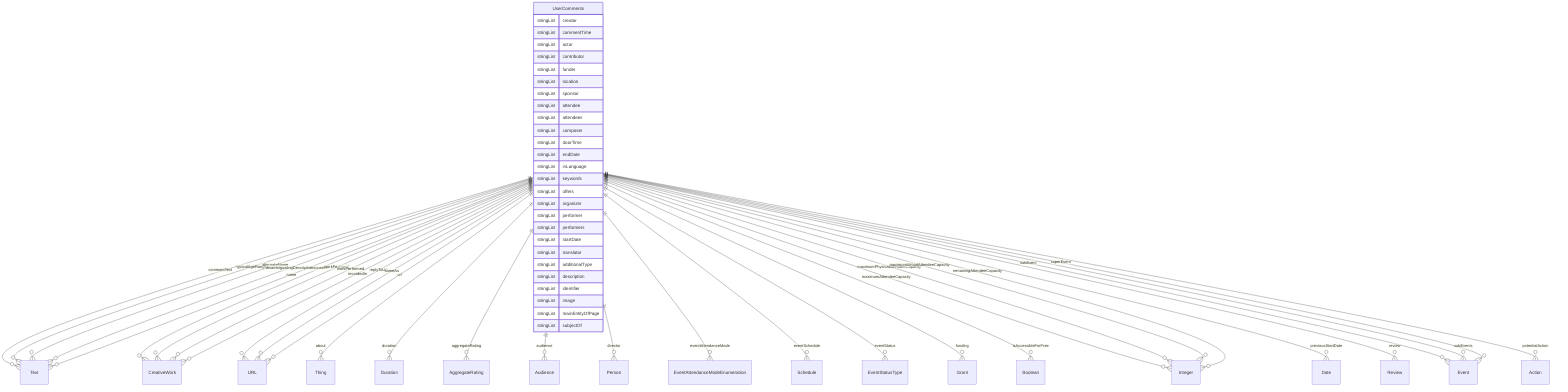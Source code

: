 erDiagram
UserComments {
    stringList creator  
    stringList commentTime  
    stringList actor  
    stringList contributor  
    stringList funder  
    stringList location  
    stringList sponsor  
    stringList attendee  
    stringList attendees  
    stringList composer  
    stringList doorTime  
    stringList endDate  
    stringList inLanguage  
    stringList keywords  
    stringList offers  
    stringList organizer  
    stringList performer  
    stringList performers  
    stringList startDate  
    stringList translator  
    stringList additionalType  
    stringList description  
    stringList identifier  
    stringList image  
    stringList mainEntityOfPage  
    stringList subjectOf  
}

UserComments ||--}o Text : "commentText"
UserComments ||--}o CreativeWork : "discusses"
UserComments ||--}o URL : "replyToUrl"
UserComments ||--}o Thing : "about"
UserComments ||--}o Duration : "duration"
UserComments ||--}o CreativeWork : "workFeatured"
UserComments ||--}o CreativeWork : "workPerformed"
UserComments ||--}o AggregateRating : "aggregateRating"
UserComments ||--}o Audience : "audience"
UserComments ||--}o Person : "director"
UserComments ||--}o EventAttendanceModeEnumeration : "eventAttendanceMode"
UserComments ||--}o Schedule : "eventSchedule"
UserComments ||--}o EventStatusType : "eventStatus"
UserComments ||--}o Grant : "funding"
UserComments ||--}o Boolean : "isAccessibleForFree"
UserComments ||--}o Integer : "maximumAttendeeCapacity"
UserComments ||--}o Integer : "maximumPhysicalAttendeeCapacity"
UserComments ||--}o Integer : "maximumVirtualAttendeeCapacity"
UserComments ||--}o Date : "previousStartDate"
UserComments ||--}o CreativeWork : "recordedIn"
UserComments ||--}o Integer : "remainingAttendeeCapacity"
UserComments ||--}o Review : "review"
UserComments ||--}o Event : "subEvent"
UserComments ||--}o Event : "subEvents"
UserComments ||--}o Event : "superEvent"
UserComments ||--}o Text : "typicalAgeRange"
UserComments ||--}o Text : "alternateName"
UserComments ||--}o Text : "disambiguatingDescription"
UserComments ||--}o Text : "name"
UserComments ||--}o URL : "sameAs"
UserComments ||--}o Action : "potentialAction"
UserComments ||--}o URL : "url"